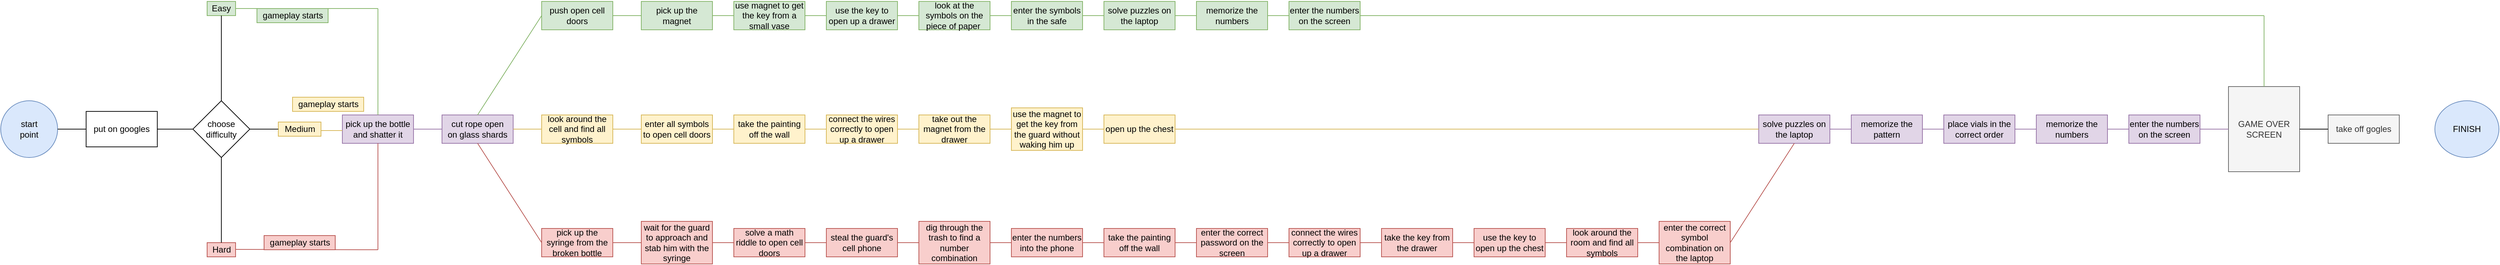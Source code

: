 <mxfile version="13.1.3" type="github"><diagram id="wZY6CvHZ-YHsDAGAKXwh" name="Page-1"><mxGraphModel dx="1221" dy="682" grid="1" gridSize="10" guides="1" tooltips="1" connect="1" arrows="1" fold="1" page="1" pageScale="1" pageWidth="827" pageHeight="1169" math="0" shadow="0"><root><mxCell id="0"/><mxCell id="1" parent="0"/><mxCell id="Mie21gx1yqfTp3dAiBHl-1" value="start&lt;br&gt;point" style="ellipse;whiteSpace=wrap;html=1;aspect=fixed;fillColor=#dae8fc;strokeColor=#6c8ebf;" vertex="1" parent="1"><mxGeometry x="10" y="220" width="80" height="80" as="geometry"/></mxCell><mxCell id="Mie21gx1yqfTp3dAiBHl-2" value="choose&lt;br&gt;difficulty" style="rhombus;whiteSpace=wrap;html=1;" vertex="1" parent="1"><mxGeometry x="280" y="220" width="80" height="80" as="geometry"/></mxCell><mxCell id="Mie21gx1yqfTp3dAiBHl-3" value="" style="endArrow=none;html=1;exitX=1;exitY=0.5;exitDx=0;exitDy=0;" edge="1" parent="1" source="Mie21gx1yqfTp3dAiBHl-1"><mxGeometry width="50" height="50" relative="1" as="geometry"><mxPoint x="50" y="300" as="sourcePoint"/><mxPoint x="130" y="260" as="targetPoint"/></mxGeometry></mxCell><mxCell id="Mie21gx1yqfTp3dAiBHl-4" value="Easy" style="text;html=1;strokeColor=#82b366;fillColor=#d5e8d4;align=center;verticalAlign=middle;whiteSpace=wrap;rounded=0;" vertex="1" parent="1"><mxGeometry x="300" y="80" width="40" height="20" as="geometry"/></mxCell><mxCell id="Mie21gx1yqfTp3dAiBHl-5" value="Hard" style="text;html=1;align=center;verticalAlign=middle;resizable=0;points=[];autosize=1;fillColor=#f8cecc;strokeColor=#b85450;" vertex="1" parent="1"><mxGeometry x="300" y="420" width="40" height="20" as="geometry"/></mxCell><mxCell id="Mie21gx1yqfTp3dAiBHl-6" value="Medium" style="text;html=1;align=center;verticalAlign=middle;resizable=0;points=[];autosize=1;fillColor=#fff2cc;strokeColor=#d6b656;" vertex="1" parent="1"><mxGeometry x="400" y="250" width="60" height="20" as="geometry"/></mxCell><mxCell id="Mie21gx1yqfTp3dAiBHl-8" value="" style="endArrow=none;html=1;exitX=0.5;exitY=0;exitDx=0;exitDy=0;" edge="1" parent="1" source="Mie21gx1yqfTp3dAiBHl-2" target="Mie21gx1yqfTp3dAiBHl-4"><mxGeometry width="50" height="50" relative="1" as="geometry"><mxPoint x="570" y="320" as="sourcePoint"/><mxPoint x="620" y="270" as="targetPoint"/></mxGeometry></mxCell><mxCell id="Mie21gx1yqfTp3dAiBHl-9" value="" style="endArrow=none;html=1;entryX=0.5;entryY=1;entryDx=0;entryDy=0;" edge="1" parent="1" source="Mie21gx1yqfTp3dAiBHl-5" target="Mie21gx1yqfTp3dAiBHl-2"><mxGeometry width="50" height="50" relative="1" as="geometry"><mxPoint x="260" y="370" as="sourcePoint"/><mxPoint x="310" y="320" as="targetPoint"/></mxGeometry></mxCell><mxCell id="Mie21gx1yqfTp3dAiBHl-11" value="put on googles" style="rounded=0;whiteSpace=wrap;html=1;" vertex="1" parent="1"><mxGeometry x="130" y="235" width="100" height="50" as="geometry"/></mxCell><mxCell id="Mie21gx1yqfTp3dAiBHl-13" value="" style="endArrow=none;html=1;exitX=1;exitY=0.5;exitDx=0;exitDy=0;" edge="1" parent="1" source="Mie21gx1yqfTp3dAiBHl-2"><mxGeometry width="50" height="50" relative="1" as="geometry"><mxPoint x="620" y="320" as="sourcePoint"/><mxPoint x="400" y="260" as="targetPoint"/></mxGeometry></mxCell><mxCell id="Mie21gx1yqfTp3dAiBHl-15" value="" style="endArrow=none;html=1;exitX=1;exitY=0.5;exitDx=0;exitDy=0;entryX=0;entryY=0.5;entryDx=0;entryDy=0;" edge="1" parent="1" source="Mie21gx1yqfTp3dAiBHl-11" target="Mie21gx1yqfTp3dAiBHl-2"><mxGeometry width="50" height="50" relative="1" as="geometry"><mxPoint x="470" y="320" as="sourcePoint"/><mxPoint x="520" y="270" as="targetPoint"/></mxGeometry></mxCell><mxCell id="Mie21gx1yqfTp3dAiBHl-18" value="pick up the bottle&lt;br&gt;and shatter it" style="rounded=0;whiteSpace=wrap;html=1;fillColor=#e1d5e7;strokeColor=#9673a6;" vertex="1" parent="1"><mxGeometry x="490" y="240" width="100" height="40" as="geometry"/></mxCell><mxCell id="Mie21gx1yqfTp3dAiBHl-20" value="cut rope open &lt;br&gt;on glass shards" style="rounded=0;whiteSpace=wrap;html=1;fillColor=#e1d5e7;strokeColor=#9673a6;" vertex="1" parent="1"><mxGeometry x="630" y="240" width="100" height="40" as="geometry"/></mxCell><mxCell id="Mie21gx1yqfTp3dAiBHl-21" value="" style="endArrow=none;html=1;fillColor=#fff2cc;strokeColor=#d6b656;" edge="1" parent="1"><mxGeometry width="50" height="50" relative="1" as="geometry"><mxPoint x="460" y="262" as="sourcePoint"/><mxPoint x="490" y="262" as="targetPoint"/></mxGeometry></mxCell><mxCell id="Mie21gx1yqfTp3dAiBHl-22" value="" style="endArrow=none;html=1;exitX=1;exitY=0.5;exitDx=0;exitDy=0;fillColor=#d5e8d4;strokeColor=#82b366;" edge="1" parent="1" source="Mie21gx1yqfTp3dAiBHl-4"><mxGeometry width="50" height="50" relative="1" as="geometry"><mxPoint x="620" y="320" as="sourcePoint"/><mxPoint x="540" y="90" as="targetPoint"/></mxGeometry></mxCell><mxCell id="Mie21gx1yqfTp3dAiBHl-23" value="" style="endArrow=none;html=1;exitX=1;exitY=0.5;exitDx=0;exitDy=0;fillColor=#f8cecc;strokeColor=#b85450;" edge="1" parent="1"><mxGeometry width="50" height="50" relative="1" as="geometry"><mxPoint x="340" y="429.5" as="sourcePoint"/><mxPoint x="540" y="430" as="targetPoint"/></mxGeometry></mxCell><mxCell id="Mie21gx1yqfTp3dAiBHl-24" value="" style="endArrow=none;html=1;entryX=0.5;entryY=1;entryDx=0;entryDy=0;fillColor=#f8cecc;strokeColor=#b85450;" edge="1" parent="1" target="Mie21gx1yqfTp3dAiBHl-18"><mxGeometry width="50" height="50" relative="1" as="geometry"><mxPoint x="540" y="430" as="sourcePoint"/><mxPoint x="670" y="270" as="targetPoint"/></mxGeometry></mxCell><mxCell id="Mie21gx1yqfTp3dAiBHl-25" value="" style="endArrow=none;html=1;exitX=0.5;exitY=0;exitDx=0;exitDy=0;fillColor=#d5e8d4;strokeColor=#82b366;" edge="1" parent="1" source="Mie21gx1yqfTp3dAiBHl-18"><mxGeometry width="50" height="50" relative="1" as="geometry"><mxPoint x="530" y="240" as="sourcePoint"/><mxPoint x="540" y="90" as="targetPoint"/></mxGeometry></mxCell><mxCell id="Mie21gx1yqfTp3dAiBHl-26" value="" style="endArrow=none;html=1;exitX=1;exitY=0.5;exitDx=0;exitDy=0;entryX=0;entryY=0.5;entryDx=0;entryDy=0;fillColor=#e1d5e7;strokeColor=#9673a6;" edge="1" parent="1" source="Mie21gx1yqfTp3dAiBHl-18" target="Mie21gx1yqfTp3dAiBHl-20"><mxGeometry width="50" height="50" relative="1" as="geometry"><mxPoint x="620" y="320" as="sourcePoint"/><mxPoint x="670" y="270" as="targetPoint"/></mxGeometry></mxCell><mxCell id="Mie21gx1yqfTp3dAiBHl-27" value="push open cell doors" style="rounded=0;whiteSpace=wrap;html=1;fillColor=#d5e8d4;strokeColor=#82b366;" vertex="1" parent="1"><mxGeometry x="770" y="80" width="100" height="40" as="geometry"/></mxCell><mxCell id="Mie21gx1yqfTp3dAiBHl-28" value="pick up the syringe from the broken bottle" style="rounded=0;whiteSpace=wrap;html=1;fillColor=#f8cecc;strokeColor=#b85450;" vertex="1" parent="1"><mxGeometry x="770" y="400" width="100" height="40" as="geometry"/></mxCell><mxCell id="Mie21gx1yqfTp3dAiBHl-29" value="look around the cell and find all symbols" style="rounded=0;whiteSpace=wrap;html=1;fillColor=#fff2cc;strokeColor=#d6b656;" vertex="1" parent="1"><mxGeometry x="770" y="240" width="100" height="40" as="geometry"/></mxCell><mxCell id="Mie21gx1yqfTp3dAiBHl-30" value="" style="endArrow=none;html=1;exitX=1;exitY=0.5;exitDx=0;exitDy=0;entryX=0;entryY=0.5;entryDx=0;entryDy=0;fillColor=#fff2cc;strokeColor=#d6b656;" edge="1" parent="1" source="Mie21gx1yqfTp3dAiBHl-20" target="Mie21gx1yqfTp3dAiBHl-29"><mxGeometry width="50" height="50" relative="1" as="geometry"><mxPoint x="720" y="360" as="sourcePoint"/><mxPoint x="770" y="310" as="targetPoint"/></mxGeometry></mxCell><mxCell id="Mie21gx1yqfTp3dAiBHl-31" value="" style="endArrow=none;html=1;exitX=0.5;exitY=0;exitDx=0;exitDy=0;entryX=0;entryY=0.5;entryDx=0;entryDy=0;fillColor=#d5e8d4;strokeColor=#82b366;" edge="1" parent="1" source="Mie21gx1yqfTp3dAiBHl-20" target="Mie21gx1yqfTp3dAiBHl-27"><mxGeometry width="50" height="50" relative="1" as="geometry"><mxPoint x="720" y="360" as="sourcePoint"/><mxPoint x="770" y="310" as="targetPoint"/></mxGeometry></mxCell><mxCell id="Mie21gx1yqfTp3dAiBHl-33" value="" style="endArrow=none;html=1;fillColor=#f8cecc;strokeColor=#b85450;exitX=0.5;exitY=1;exitDx=0;exitDy=0;entryX=0;entryY=0.5;entryDx=0;entryDy=0;" edge="1" parent="1" source="Mie21gx1yqfTp3dAiBHl-20" target="Mie21gx1yqfTp3dAiBHl-28"><mxGeometry width="50" height="50" relative="1" as="geometry"><mxPoint x="850" y="360" as="sourcePoint"/><mxPoint x="900" y="310" as="targetPoint"/></mxGeometry></mxCell><mxCell id="Mie21gx1yqfTp3dAiBHl-34" value="wait for the guard to approach and stab him with the syringe" style="rounded=0;whiteSpace=wrap;html=1;fillColor=#f8cecc;strokeColor=#b85450;" vertex="1" parent="1"><mxGeometry x="910" y="390" width="100" height="60" as="geometry"/></mxCell><mxCell id="Mie21gx1yqfTp3dAiBHl-35" value="" style="endArrow=none;html=1;exitX=1;exitY=0.5;exitDx=0;exitDy=0;entryX=0;entryY=0.5;entryDx=0;entryDy=0;fillColor=#f8cecc;strokeColor=#b85450;" edge="1" parent="1" source="Mie21gx1yqfTp3dAiBHl-28" target="Mie21gx1yqfTp3dAiBHl-34"><mxGeometry width="50" height="50" relative="1" as="geometry"><mxPoint x="1150" y="360" as="sourcePoint"/><mxPoint x="1200" y="310" as="targetPoint"/></mxGeometry></mxCell><mxCell id="Mie21gx1yqfTp3dAiBHl-36" value="enter all symbols to open cell doors" style="rounded=0;whiteSpace=wrap;html=1;fillColor=#fff2cc;strokeColor=#d6b656;" vertex="1" parent="1"><mxGeometry x="910" y="240" width="100" height="40" as="geometry"/></mxCell><mxCell id="Mie21gx1yqfTp3dAiBHl-37" value="" style="endArrow=none;html=1;exitX=1;exitY=0.5;exitDx=0;exitDy=0;entryX=0;entryY=0.5;entryDx=0;entryDy=0;fillColor=#fff2cc;strokeColor=#d6b656;" edge="1" parent="1" source="Mie21gx1yqfTp3dAiBHl-29" target="Mie21gx1yqfTp3dAiBHl-36"><mxGeometry width="50" height="50" relative="1" as="geometry"><mxPoint x="1150" y="360" as="sourcePoint"/><mxPoint x="1200" y="310" as="targetPoint"/></mxGeometry></mxCell><mxCell id="Mie21gx1yqfTp3dAiBHl-38" value="pick up the magnet" style="rounded=0;whiteSpace=wrap;html=1;fillColor=#d5e8d4;strokeColor=#82b366;" vertex="1" parent="1"><mxGeometry x="910" y="80" width="100" height="40" as="geometry"/></mxCell><mxCell id="Mie21gx1yqfTp3dAiBHl-39" value="use magnet to get the key from a small vase" style="rounded=0;whiteSpace=wrap;html=1;fillColor=#d5e8d4;strokeColor=#82b366;" vertex="1" parent="1"><mxGeometry x="1040" y="80" width="100" height="40" as="geometry"/></mxCell><mxCell id="Mie21gx1yqfTp3dAiBHl-40" value="use the key to open up a drawer" style="rounded=0;whiteSpace=wrap;html=1;fillColor=#d5e8d4;strokeColor=#82b366;" vertex="1" parent="1"><mxGeometry x="1170" y="80" width="100" height="40" as="geometry"/></mxCell><mxCell id="Mie21gx1yqfTp3dAiBHl-41" value="" style="endArrow=none;html=1;exitX=1;exitY=0.5;exitDx=0;exitDy=0;entryX=0;entryY=0.5;entryDx=0;entryDy=0;fillColor=#d5e8d4;strokeColor=#82b366;" edge="1" parent="1" source="Mie21gx1yqfTp3dAiBHl-27" target="Mie21gx1yqfTp3dAiBHl-38"><mxGeometry width="50" height="50" relative="1" as="geometry"><mxPoint x="1180" y="360" as="sourcePoint"/><mxPoint x="1230" y="310" as="targetPoint"/></mxGeometry></mxCell><mxCell id="Mie21gx1yqfTp3dAiBHl-42" value="" style="endArrow=none;html=1;exitX=1;exitY=0.5;exitDx=0;exitDy=0;fillColor=#d5e8d4;strokeColor=#82b366;" edge="1" parent="1" source="Mie21gx1yqfTp3dAiBHl-38" target="Mie21gx1yqfTp3dAiBHl-39"><mxGeometry width="50" height="50" relative="1" as="geometry"><mxPoint x="1180" y="360" as="sourcePoint"/><mxPoint x="1230" y="310" as="targetPoint"/></mxGeometry></mxCell><mxCell id="Mie21gx1yqfTp3dAiBHl-43" value="" style="endArrow=none;html=1;exitX=1;exitY=0.5;exitDx=0;exitDy=0;fillColor=#d5e8d4;strokeColor=#82b366;" edge="1" parent="1" source="Mie21gx1yqfTp3dAiBHl-39" target="Mie21gx1yqfTp3dAiBHl-40"><mxGeometry width="50" height="50" relative="1" as="geometry"><mxPoint x="1180" y="360" as="sourcePoint"/><mxPoint x="1230" y="310" as="targetPoint"/></mxGeometry></mxCell><mxCell id="Mie21gx1yqfTp3dAiBHl-46" value="look at the symbols on the piece of paper&amp;nbsp;" style="rounded=0;whiteSpace=wrap;html=1;fillColor=#d5e8d4;strokeColor=#82b366;" vertex="1" parent="1"><mxGeometry x="1300" y="80" width="100" height="40" as="geometry"/></mxCell><mxCell id="Mie21gx1yqfTp3dAiBHl-49" value="enter the symbols in the safe" style="rounded=0;whiteSpace=wrap;html=1;fillColor=#d5e8d4;strokeColor=#82b366;" vertex="1" parent="1"><mxGeometry x="1430" y="80" width="100" height="40" as="geometry"/></mxCell><mxCell id="Mie21gx1yqfTp3dAiBHl-52" value="solve puzzles on the laptop" style="rounded=0;whiteSpace=wrap;html=1;fillColor=#d5e8d4;strokeColor=#82b366;" vertex="1" parent="1"><mxGeometry x="1560" y="80" width="100" height="40" as="geometry"/></mxCell><mxCell id="Mie21gx1yqfTp3dAiBHl-53" value="memorize the numbers" style="rounded=0;whiteSpace=wrap;html=1;fillColor=#d5e8d4;strokeColor=#82b366;" vertex="1" parent="1"><mxGeometry x="1690" y="80" width="100" height="40" as="geometry"/></mxCell><mxCell id="Mie21gx1yqfTp3dAiBHl-55" value="enter the numbers on the screen" style="rounded=0;whiteSpace=wrap;html=1;fillColor=#d5e8d4;strokeColor=#82b366;" vertex="1" parent="1"><mxGeometry x="1820" y="80" width="100" height="40" as="geometry"/></mxCell><mxCell id="Mie21gx1yqfTp3dAiBHl-57" value="GAME OVER SCREEN" style="rounded=0;whiteSpace=wrap;html=1;fillColor=#f5f5f5;strokeColor=#666666;fontColor=#333333;" vertex="1" parent="1"><mxGeometry x="3140" y="200" width="100" height="120" as="geometry"/></mxCell><mxCell id="Mie21gx1yqfTp3dAiBHl-58" value="" style="endArrow=none;html=1;exitX=1;exitY=0.5;exitDx=0;exitDy=0;fillColor=#d5e8d4;strokeColor=#82b366;" edge="1" parent="1" source="Mie21gx1yqfTp3dAiBHl-40" target="Mie21gx1yqfTp3dAiBHl-46"><mxGeometry width="50" height="50" relative="1" as="geometry"><mxPoint x="1400" y="360" as="sourcePoint"/><mxPoint x="1450" y="310" as="targetPoint"/></mxGeometry></mxCell><mxCell id="Mie21gx1yqfTp3dAiBHl-59" value="" style="endArrow=none;html=1;exitX=1;exitY=0.5;exitDx=0;exitDy=0;fillColor=#d5e8d4;strokeColor=#82b366;" edge="1" parent="1" source="Mie21gx1yqfTp3dAiBHl-46" target="Mie21gx1yqfTp3dAiBHl-49"><mxGeometry width="50" height="50" relative="1" as="geometry"><mxPoint x="1280" y="110" as="sourcePoint"/><mxPoint x="1310" y="110" as="targetPoint"/></mxGeometry></mxCell><mxCell id="Mie21gx1yqfTp3dAiBHl-60" value="" style="endArrow=none;html=1;exitX=1;exitY=0.5;exitDx=0;exitDy=0;fillColor=#d5e8d4;strokeColor=#82b366;" edge="1" parent="1" source="Mie21gx1yqfTp3dAiBHl-49" target="Mie21gx1yqfTp3dAiBHl-52"><mxGeometry width="50" height="50" relative="1" as="geometry"><mxPoint x="1410" y="110" as="sourcePoint"/><mxPoint x="1440" y="110" as="targetPoint"/></mxGeometry></mxCell><mxCell id="Mie21gx1yqfTp3dAiBHl-61" value="" style="endArrow=none;html=1;exitX=1;exitY=0.5;exitDx=0;exitDy=0;fillColor=#d5e8d4;strokeColor=#82b366;entryX=0;entryY=0.5;entryDx=0;entryDy=0;" edge="1" parent="1" source="Mie21gx1yqfTp3dAiBHl-52" target="Mie21gx1yqfTp3dAiBHl-53"><mxGeometry width="50" height="50" relative="1" as="geometry"><mxPoint x="1540" y="110" as="sourcePoint"/><mxPoint x="1570" y="110" as="targetPoint"/></mxGeometry></mxCell><mxCell id="Mie21gx1yqfTp3dAiBHl-62" value="" style="endArrow=none;html=1;exitX=1;exitY=0.5;exitDx=0;exitDy=0;fillColor=#d5e8d4;strokeColor=#82b366;entryX=0;entryY=0.5;entryDx=0;entryDy=0;" edge="1" parent="1" source="Mie21gx1yqfTp3dAiBHl-53" target="Mie21gx1yqfTp3dAiBHl-55"><mxGeometry width="50" height="50" relative="1" as="geometry"><mxPoint x="1670" y="110" as="sourcePoint"/><mxPoint x="1700" y="110" as="targetPoint"/></mxGeometry></mxCell><mxCell id="Mie21gx1yqfTp3dAiBHl-64" value="solve a math riddle to open cell doors" style="rounded=0;whiteSpace=wrap;html=1;fillColor=#f8cecc;strokeColor=#b85450;" vertex="1" parent="1"><mxGeometry x="1040" y="400" width="100" height="40" as="geometry"/></mxCell><mxCell id="Mie21gx1yqfTp3dAiBHl-65" value="steal the guard's cell phone" style="rounded=0;whiteSpace=wrap;html=1;fillColor=#f8cecc;strokeColor=#b85450;" vertex="1" parent="1"><mxGeometry x="1170" y="400" width="100" height="40" as="geometry"/></mxCell><mxCell id="Mie21gx1yqfTp3dAiBHl-68" value="take the painting off the wall" style="rounded=0;whiteSpace=wrap;html=1;fillColor=#fff2cc;strokeColor=#d6b656;" vertex="1" parent="1"><mxGeometry x="1040" y="240" width="100" height="40" as="geometry"/></mxCell><mxCell id="Mie21gx1yqfTp3dAiBHl-72" value="connect the wires correctly to open up a drawer" style="rounded=0;whiteSpace=wrap;html=1;fillColor=#fff2cc;strokeColor=#d6b656;" vertex="1" parent="1"><mxGeometry x="1170" y="240" width="100" height="40" as="geometry"/></mxCell><mxCell id="Mie21gx1yqfTp3dAiBHl-74" value="take out the magnet from the drawer" style="rounded=0;whiteSpace=wrap;html=1;fillColor=#fff2cc;strokeColor=#d6b656;" vertex="1" parent="1"><mxGeometry x="1300" y="240" width="100" height="40" as="geometry"/></mxCell><mxCell id="Mie21gx1yqfTp3dAiBHl-75" value="use the magnet to get the key from the guard without waking him up" style="rounded=0;whiteSpace=wrap;html=1;fillColor=#fff2cc;strokeColor=#d6b656;" vertex="1" parent="1"><mxGeometry x="1430" y="230" width="100" height="60" as="geometry"/></mxCell><mxCell id="Mie21gx1yqfTp3dAiBHl-76" value="" style="endArrow=none;html=1;exitX=1;exitY=0.5;exitDx=0;exitDy=0;entryX=0;entryY=0.5;entryDx=0;entryDy=0;fillColor=#fff2cc;strokeColor=#d6b656;" edge="1" parent="1" source="Mie21gx1yqfTp3dAiBHl-36" target="Mie21gx1yqfTp3dAiBHl-68"><mxGeometry width="50" height="50" relative="1" as="geometry"><mxPoint x="1390" y="380" as="sourcePoint"/><mxPoint x="1440" y="330" as="targetPoint"/></mxGeometry></mxCell><mxCell id="Mie21gx1yqfTp3dAiBHl-77" value="" style="endArrow=none;html=1;exitX=1;exitY=0.5;exitDx=0;exitDy=0;fillColor=#fff2cc;strokeColor=#d6b656;" edge="1" parent="1" source="Mie21gx1yqfTp3dAiBHl-68" target="Mie21gx1yqfTp3dAiBHl-72"><mxGeometry width="50" height="50" relative="1" as="geometry"><mxPoint x="1390" y="380" as="sourcePoint"/><mxPoint x="1440" y="330" as="targetPoint"/></mxGeometry></mxCell><mxCell id="Mie21gx1yqfTp3dAiBHl-78" value="" style="endArrow=none;html=1;exitX=1;exitY=0.5;exitDx=0;exitDy=0;fillColor=#fff2cc;strokeColor=#d6b656;" edge="1" parent="1" source="Mie21gx1yqfTp3dAiBHl-72" target="Mie21gx1yqfTp3dAiBHl-74"><mxGeometry width="50" height="50" relative="1" as="geometry"><mxPoint x="1390" y="380" as="sourcePoint"/><mxPoint x="1440" y="330" as="targetPoint"/></mxGeometry></mxCell><mxCell id="Mie21gx1yqfTp3dAiBHl-79" value="" style="endArrow=none;html=1;exitX=1;exitY=0.5;exitDx=0;exitDy=0;fillColor=#fff2cc;strokeColor=#d6b656;" edge="1" parent="1" source="Mie21gx1yqfTp3dAiBHl-74" target="Mie21gx1yqfTp3dAiBHl-75"><mxGeometry width="50" height="50" relative="1" as="geometry"><mxPoint x="1390" y="380" as="sourcePoint"/><mxPoint x="1440" y="330" as="targetPoint"/></mxGeometry></mxCell><mxCell id="Mie21gx1yqfTp3dAiBHl-81" value="open up the chest" style="rounded=0;whiteSpace=wrap;html=1;fillColor=#fff2cc;strokeColor=#d6b656;" vertex="1" parent="1"><mxGeometry x="1560" y="240" width="100" height="40" as="geometry"/></mxCell><mxCell id="Mie21gx1yqfTp3dAiBHl-82" value="solve puzzles on the laptop" style="rounded=0;whiteSpace=wrap;html=1;fillColor=#e1d5e7;strokeColor=#9673a6;" vertex="1" parent="1"><mxGeometry x="2480" y="240" width="100" height="40" as="geometry"/></mxCell><mxCell id="Mie21gx1yqfTp3dAiBHl-83" value="memorize the pattern" style="rounded=0;whiteSpace=wrap;html=1;fillColor=#e1d5e7;strokeColor=#9673a6;" vertex="1" parent="1"><mxGeometry x="2610" y="240" width="100" height="40" as="geometry"/></mxCell><mxCell id="Mie21gx1yqfTp3dAiBHl-84" value="" style="endArrow=none;html=1;exitX=1;exitY=0.5;exitDx=0;exitDy=0;entryX=0;entryY=0.5;entryDx=0;entryDy=0;fillColor=#f8cecc;strokeColor=#b85450;" edge="1" parent="1" source="Mie21gx1yqfTp3dAiBHl-34" target="Mie21gx1yqfTp3dAiBHl-64"><mxGeometry width="50" height="50" relative="1" as="geometry"><mxPoint x="1230" y="260" as="sourcePoint"/><mxPoint x="1280" y="210" as="targetPoint"/></mxGeometry></mxCell><mxCell id="Mie21gx1yqfTp3dAiBHl-85" value="" style="endArrow=none;html=1;exitX=1;exitY=0.5;exitDx=0;exitDy=0;fillColor=#f8cecc;strokeColor=#b85450;" edge="1" parent="1" source="Mie21gx1yqfTp3dAiBHl-64" target="Mie21gx1yqfTp3dAiBHl-65"><mxGeometry width="50" height="50" relative="1" as="geometry"><mxPoint x="1230" y="260" as="sourcePoint"/><mxPoint x="1280" y="210" as="targetPoint"/></mxGeometry></mxCell><mxCell id="Mie21gx1yqfTp3dAiBHl-86" value="place vials in the correct order" style="rounded=0;whiteSpace=wrap;html=1;fillColor=#e1d5e7;strokeColor=#9673a6;" vertex="1" parent="1"><mxGeometry x="2740" y="240" width="100" height="40" as="geometry"/></mxCell><mxCell id="Mie21gx1yqfTp3dAiBHl-87" value="memorize the numbers" style="rounded=0;whiteSpace=wrap;html=1;fillColor=#e1d5e7;strokeColor=#9673a6;" vertex="1" parent="1"><mxGeometry x="2870" y="240" width="100" height="40" as="geometry"/></mxCell><mxCell id="Mie21gx1yqfTp3dAiBHl-88" value="enter the numbers on the screen" style="rounded=0;whiteSpace=wrap;html=1;fillColor=#e1d5e7;strokeColor=#9673a6;" vertex="1" parent="1"><mxGeometry x="3000" y="240" width="100" height="40" as="geometry"/></mxCell><mxCell id="Mie21gx1yqfTp3dAiBHl-89" value="" style="endArrow=none;html=1;exitX=1;exitY=0.5;exitDx=0;exitDy=0;entryX=0;entryY=0.5;entryDx=0;entryDy=0;fillColor=#fff2cc;strokeColor=#d6b656;" edge="1" parent="1" source="Mie21gx1yqfTp3dAiBHl-75" target="Mie21gx1yqfTp3dAiBHl-81"><mxGeometry width="50" height="50" relative="1" as="geometry"><mxPoint x="1570" y="300" as="sourcePoint"/><mxPoint x="1620" y="250" as="targetPoint"/></mxGeometry></mxCell><mxCell id="Mie21gx1yqfTp3dAiBHl-90" value="" style="endArrow=none;html=1;fillColor=#fff2cc;strokeColor=#d6b656;" edge="1" parent="1" source="Mie21gx1yqfTp3dAiBHl-81" target="Mie21gx1yqfTp3dAiBHl-82"><mxGeometry width="50" height="50" relative="1" as="geometry"><mxPoint x="2450" y="260" as="sourcePoint"/><mxPoint x="2410" y="250" as="targetPoint"/></mxGeometry></mxCell><mxCell id="Mie21gx1yqfTp3dAiBHl-91" value="" style="endArrow=none;html=1;exitX=1;exitY=0.5;exitDx=0;exitDy=0;fillColor=#e1d5e7;strokeColor=#9673a6;" edge="1" parent="1" source="Mie21gx1yqfTp3dAiBHl-82" target="Mie21gx1yqfTp3dAiBHl-83"><mxGeometry width="50" height="50" relative="1" as="geometry"><mxPoint x="2360" y="300" as="sourcePoint"/><mxPoint x="2410" y="250" as="targetPoint"/></mxGeometry></mxCell><mxCell id="Mie21gx1yqfTp3dAiBHl-92" value="" style="endArrow=none;html=1;exitX=1;exitY=0.5;exitDx=0;exitDy=0;fillColor=#e1d5e7;strokeColor=#9673a6;" edge="1" parent="1" source="Mie21gx1yqfTp3dAiBHl-83" target="Mie21gx1yqfTp3dAiBHl-86"><mxGeometry width="50" height="50" relative="1" as="geometry"><mxPoint x="2900" y="300" as="sourcePoint"/><mxPoint x="2950" y="250" as="targetPoint"/></mxGeometry></mxCell><mxCell id="Mie21gx1yqfTp3dAiBHl-93" value="" style="endArrow=none;html=1;exitX=1;exitY=0.5;exitDx=0;exitDy=0;fillColor=#e1d5e7;strokeColor=#9673a6;" edge="1" parent="1" source="Mie21gx1yqfTp3dAiBHl-86"><mxGeometry width="50" height="50" relative="1" as="geometry"><mxPoint x="2900" y="300" as="sourcePoint"/><mxPoint x="2870" y="260" as="targetPoint"/></mxGeometry></mxCell><mxCell id="Mie21gx1yqfTp3dAiBHl-94" value="" style="endArrow=none;html=1;exitX=1;exitY=0.5;exitDx=0;exitDy=0;fillColor=#e1d5e7;strokeColor=#9673a6;" edge="1" parent="1" source="Mie21gx1yqfTp3dAiBHl-87" target="Mie21gx1yqfTp3dAiBHl-88"><mxGeometry width="50" height="50" relative="1" as="geometry"><mxPoint x="2900" y="300" as="sourcePoint"/><mxPoint x="2950" y="250" as="targetPoint"/></mxGeometry></mxCell><mxCell id="Mie21gx1yqfTp3dAiBHl-100" value="dig through the trash to find a number combination" style="rounded=0;whiteSpace=wrap;html=1;fillColor=#f8cecc;strokeColor=#b85450;" vertex="1" parent="1"><mxGeometry x="1300" y="390" width="100" height="60" as="geometry"/></mxCell><mxCell id="Mie21gx1yqfTp3dAiBHl-101" value="enter the numbers into the phone" style="rounded=0;whiteSpace=wrap;html=1;fillColor=#f8cecc;strokeColor=#b85450;" vertex="1" parent="1"><mxGeometry x="1430" y="400" width="100" height="40" as="geometry"/></mxCell><mxCell id="Mie21gx1yqfTp3dAiBHl-103" value="take the painting off the wall" style="rounded=0;whiteSpace=wrap;html=1;fillColor=#f8cecc;strokeColor=#b85450;" vertex="1" parent="1"><mxGeometry x="1560" y="400" width="100" height="40" as="geometry"/></mxCell><mxCell id="Mie21gx1yqfTp3dAiBHl-104" value="enter the correct password on the screen" style="rounded=0;whiteSpace=wrap;html=1;fillColor=#f8cecc;strokeColor=#b85450;" vertex="1" parent="1"><mxGeometry x="1690" y="400" width="100" height="40" as="geometry"/></mxCell><mxCell id="Mie21gx1yqfTp3dAiBHl-105" value="connect the wires correctly to open up a drawer" style="rounded=0;whiteSpace=wrap;html=1;fillColor=#f8cecc;strokeColor=#b85450;" vertex="1" parent="1"><mxGeometry x="1820" y="400" width="100" height="40" as="geometry"/></mxCell><mxCell id="Mie21gx1yqfTp3dAiBHl-106" value="take the key from the drawer" style="rounded=0;whiteSpace=wrap;html=1;fillColor=#f8cecc;strokeColor=#b85450;" vertex="1" parent="1"><mxGeometry x="1950" y="400" width="100" height="40" as="geometry"/></mxCell><mxCell id="Mie21gx1yqfTp3dAiBHl-107" value="use the key to open up the chest" style="rounded=0;whiteSpace=wrap;html=1;fillColor=#f8cecc;strokeColor=#b85450;" vertex="1" parent="1"><mxGeometry x="2080" y="400" width="100" height="40" as="geometry"/></mxCell><mxCell id="Mie21gx1yqfTp3dAiBHl-108" value="look around the room and find all symbols" style="rounded=0;whiteSpace=wrap;html=1;fillColor=#f8cecc;strokeColor=#b85450;" vertex="1" parent="1"><mxGeometry x="2210" y="400" width="100" height="40" as="geometry"/></mxCell><mxCell id="Mie21gx1yqfTp3dAiBHl-109" value="enter the correct symbol combination on the laptop" style="rounded=0;whiteSpace=wrap;html=1;fillColor=#f8cecc;strokeColor=#b85450;" vertex="1" parent="1"><mxGeometry x="2340" y="390" width="100" height="60" as="geometry"/></mxCell><mxCell id="Mie21gx1yqfTp3dAiBHl-112" value="" style="endArrow=none;html=1;exitX=1;exitY=0.5;exitDx=0;exitDy=0;fillColor=#f8cecc;strokeColor=#b85450;" edge="1" parent="1" source="Mie21gx1yqfTp3dAiBHl-65" target="Mie21gx1yqfTp3dAiBHl-100"><mxGeometry width="50" height="50" relative="1" as="geometry"><mxPoint x="1450" y="350" as="sourcePoint"/><mxPoint x="1500" y="300" as="targetPoint"/></mxGeometry></mxCell><mxCell id="Mie21gx1yqfTp3dAiBHl-113" value="" style="endArrow=none;html=1;exitX=1;exitY=0.5;exitDx=0;exitDy=0;fillColor=#f8cecc;strokeColor=#b85450;" edge="1" parent="1" source="Mie21gx1yqfTp3dAiBHl-100" target="Mie21gx1yqfTp3dAiBHl-101"><mxGeometry width="50" height="50" relative="1" as="geometry"><mxPoint x="1450" y="350" as="sourcePoint"/><mxPoint x="1500" y="300" as="targetPoint"/></mxGeometry></mxCell><mxCell id="Mie21gx1yqfTp3dAiBHl-114" value="" style="endArrow=none;html=1;exitX=1;exitY=0.5;exitDx=0;exitDy=0;fillColor=#f8cecc;strokeColor=#b85450;" edge="1" parent="1" source="Mie21gx1yqfTp3dAiBHl-101" target="Mie21gx1yqfTp3dAiBHl-103"><mxGeometry width="50" height="50" relative="1" as="geometry"><mxPoint x="1750" y="350" as="sourcePoint"/><mxPoint x="1800" y="300" as="targetPoint"/></mxGeometry></mxCell><mxCell id="Mie21gx1yqfTp3dAiBHl-115" value="" style="endArrow=none;html=1;exitX=1;exitY=0.5;exitDx=0;exitDy=0;fillColor=#f8cecc;strokeColor=#b85450;" edge="1" parent="1" source="Mie21gx1yqfTp3dAiBHl-103" target="Mie21gx1yqfTp3dAiBHl-104"><mxGeometry width="50" height="50" relative="1" as="geometry"><mxPoint x="1750" y="350" as="sourcePoint"/><mxPoint x="1800" y="300" as="targetPoint"/></mxGeometry></mxCell><mxCell id="Mie21gx1yqfTp3dAiBHl-116" value="" style="endArrow=none;html=1;exitX=1;exitY=0.5;exitDx=0;exitDy=0;fillColor=#f8cecc;strokeColor=#b85450;" edge="1" parent="1" source="Mie21gx1yqfTp3dAiBHl-104" target="Mie21gx1yqfTp3dAiBHl-105"><mxGeometry width="50" height="50" relative="1" as="geometry"><mxPoint x="1750" y="350" as="sourcePoint"/><mxPoint x="1800" y="300" as="targetPoint"/></mxGeometry></mxCell><mxCell id="Mie21gx1yqfTp3dAiBHl-117" value="" style="endArrow=none;html=1;exitX=1;exitY=0.5;exitDx=0;exitDy=0;fillColor=#f8cecc;strokeColor=#b85450;" edge="1" parent="1" source="Mie21gx1yqfTp3dAiBHl-106" target="Mie21gx1yqfTp3dAiBHl-107"><mxGeometry width="50" height="50" relative="1" as="geometry"><mxPoint x="2220" y="350" as="sourcePoint"/><mxPoint x="2270" y="300" as="targetPoint"/></mxGeometry></mxCell><mxCell id="Mie21gx1yqfTp3dAiBHl-118" value="" style="endArrow=none;html=1;exitX=1;exitY=0.5;exitDx=0;exitDy=0;fillColor=#f8cecc;strokeColor=#b85450;" edge="1" parent="1" source="Mie21gx1yqfTp3dAiBHl-105" target="Mie21gx1yqfTp3dAiBHl-106"><mxGeometry width="50" height="50" relative="1" as="geometry"><mxPoint x="2220" y="350" as="sourcePoint"/><mxPoint x="2270" y="300" as="targetPoint"/></mxGeometry></mxCell><mxCell id="Mie21gx1yqfTp3dAiBHl-119" value="" style="endArrow=none;html=1;exitX=1;exitY=0.5;exitDx=0;exitDy=0;fillColor=#f8cecc;strokeColor=#b85450;" edge="1" parent="1" source="Mie21gx1yqfTp3dAiBHl-107" target="Mie21gx1yqfTp3dAiBHl-108"><mxGeometry width="50" height="50" relative="1" as="geometry"><mxPoint x="2220" y="350" as="sourcePoint"/><mxPoint x="2270" y="300" as="targetPoint"/></mxGeometry></mxCell><mxCell id="Mie21gx1yqfTp3dAiBHl-120" value="" style="endArrow=none;html=1;exitX=1;exitY=0.5;exitDx=0;exitDy=0;fillColor=#f8cecc;strokeColor=#b85450;" edge="1" parent="1" source="Mie21gx1yqfTp3dAiBHl-108" target="Mie21gx1yqfTp3dAiBHl-109"><mxGeometry width="50" height="50" relative="1" as="geometry"><mxPoint x="2220" y="350" as="sourcePoint"/><mxPoint x="2270" y="300" as="targetPoint"/></mxGeometry></mxCell><mxCell id="Mie21gx1yqfTp3dAiBHl-121" value="" style="endArrow=none;html=1;exitX=1;exitY=0.5;exitDx=0;exitDy=0;fillColor=#f8cecc;strokeColor=#b85450;entryX=0.5;entryY=1;entryDx=0;entryDy=0;" edge="1" parent="1" source="Mie21gx1yqfTp3dAiBHl-109" target="Mie21gx1yqfTp3dAiBHl-82"><mxGeometry width="50" height="50" relative="1" as="geometry"><mxPoint x="2570" y="350" as="sourcePoint"/><mxPoint x="2530" y="282" as="targetPoint"/></mxGeometry></mxCell><mxCell id="Mie21gx1yqfTp3dAiBHl-122" value="" style="endArrow=none;html=1;exitX=1;exitY=0.5;exitDx=0;exitDy=0;fillColor=#d5e8d4;strokeColor=#82b366;" edge="1" parent="1" source="Mie21gx1yqfTp3dAiBHl-55"><mxGeometry width="50" height="50" relative="1" as="geometry"><mxPoint x="2890" y="350" as="sourcePoint"/><mxPoint x="3190" y="100" as="targetPoint"/></mxGeometry></mxCell><mxCell id="Mie21gx1yqfTp3dAiBHl-123" value="" style="endArrow=none;html=1;fillColor=#d5e8d4;strokeColor=#82b366;" edge="1" parent="1" target="Mie21gx1yqfTp3dAiBHl-57"><mxGeometry width="50" height="50" relative="1" as="geometry"><mxPoint x="3190" y="100" as="sourcePoint"/><mxPoint x="2940" y="300" as="targetPoint"/></mxGeometry></mxCell><mxCell id="Mie21gx1yqfTp3dAiBHl-124" value="" style="endArrow=none;html=1;exitX=1;exitY=0.5;exitDx=0;exitDy=0;fillColor=#e1d5e7;strokeColor=#9673a6;" edge="1" parent="1" source="Mie21gx1yqfTp3dAiBHl-88" target="Mie21gx1yqfTp3dAiBHl-57"><mxGeometry width="50" height="50" relative="1" as="geometry"><mxPoint x="2890" y="350" as="sourcePoint"/><mxPoint x="2940" y="300" as="targetPoint"/></mxGeometry></mxCell><mxCell id="Mie21gx1yqfTp3dAiBHl-125" value="take off gogles" style="rounded=0;whiteSpace=wrap;html=1;fillColor=#f5f5f5;strokeColor=#666666;fontColor=#333333;" vertex="1" parent="1"><mxGeometry x="3280" y="240" width="100" height="40" as="geometry"/></mxCell><mxCell id="Mie21gx1yqfTp3dAiBHl-126" value="FINISH" style="ellipse;whiteSpace=wrap;html=1;fillColor=#dae8fc;strokeColor=#6c8ebf;" vertex="1" parent="1"><mxGeometry x="3430" y="220" width="90" height="80" as="geometry"/></mxCell><mxCell id="Mie21gx1yqfTp3dAiBHl-127" value="" style="endArrow=none;html=1;exitX=1;exitY=0.5;exitDx=0;exitDy=0;" edge="1" parent="1" source="Mie21gx1yqfTp3dAiBHl-57"><mxGeometry width="50" height="50" relative="1" as="geometry"><mxPoint x="3530" y="340" as="sourcePoint"/><mxPoint x="3280" y="260" as="targetPoint"/></mxGeometry></mxCell><mxCell id="Mie21gx1yqfTp3dAiBHl-128" value="gameplay starts" style="text;html=1;align=center;verticalAlign=middle;resizable=0;points=[];autosize=1;fillColor=#fff2cc;strokeColor=#d6b656;" vertex="1" parent="1"><mxGeometry x="420" y="215" width="100" height="20" as="geometry"/></mxCell><mxCell id="Mie21gx1yqfTp3dAiBHl-131" value="gameplay starts" style="text;html=1;align=center;verticalAlign=middle;resizable=0;points=[];autosize=1;rotation=0;fillColor=#f8cecc;strokeColor=#b85450;" vertex="1" parent="1"><mxGeometry x="380" y="410" width="100" height="20" as="geometry"/></mxCell><mxCell id="Mie21gx1yqfTp3dAiBHl-132" value="gameplay starts" style="text;html=1;align=center;verticalAlign=middle;resizable=0;points=[];autosize=1;rotation=0;fillColor=#d5e8d4;strokeColor=#82b366;" vertex="1" parent="1"><mxGeometry x="370" y="90" width="100" height="20" as="geometry"/></mxCell></root></mxGraphModel></diagram></mxfile>